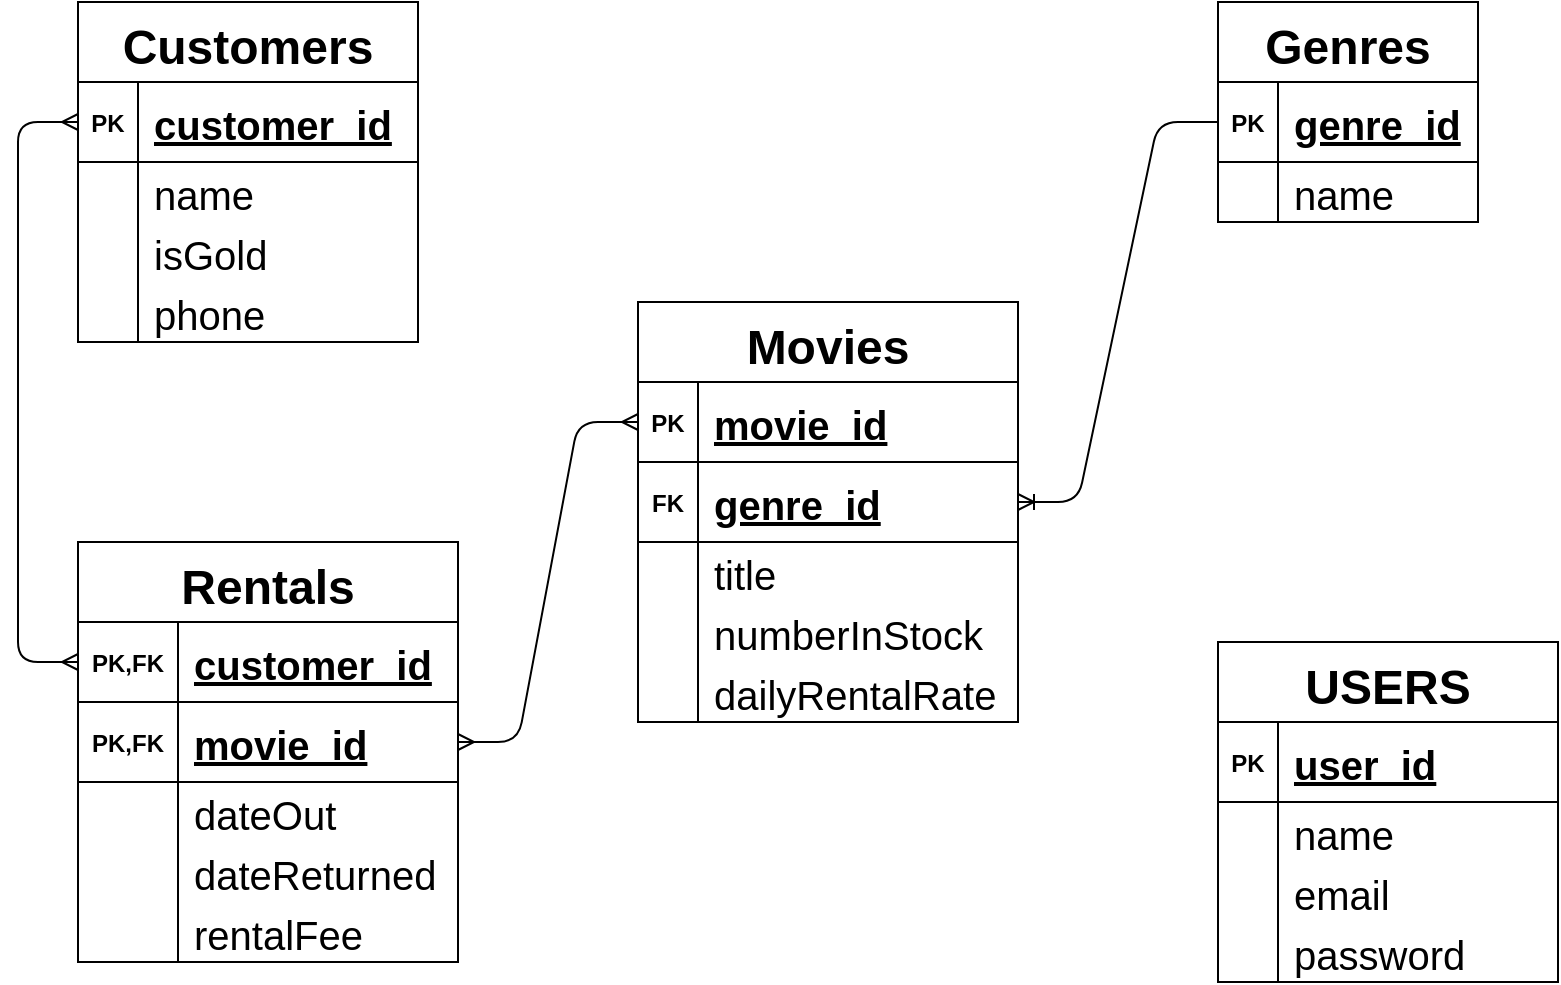 <mxfile version="14.1.8" type="device"><diagram id="Cwodlg-fzYu_WnfN8G-N" name="Page-1"><mxGraphModel dx="1038" dy="607" grid="1" gridSize="10" guides="1" tooltips="1" connect="1" arrows="1" fold="1" page="1" pageScale="1" pageWidth="4100" pageHeight="4000" math="0" shadow="0"><root><mxCell id="0"/><mxCell id="1" parent="0"/><mxCell id="F9v-5V7H20oWoXqDfp78-1" value="Customers" style="shape=table;startSize=40;container=1;collapsible=1;childLayout=tableLayout;fixedRows=1;rowLines=0;fontStyle=1;align=center;resizeLast=1;fontSize=24;" vertex="1" parent="1"><mxGeometry x="280" y="210" width="170" height="170" as="geometry"/></mxCell><mxCell id="F9v-5V7H20oWoXqDfp78-2" value="" style="shape=partialRectangle;collapsible=0;dropTarget=0;pointerEvents=0;fillColor=none;top=0;left=0;bottom=1;right=0;points=[[0,0.5],[1,0.5]];portConstraint=eastwest;" vertex="1" parent="F9v-5V7H20oWoXqDfp78-1"><mxGeometry y="40" width="170" height="40" as="geometry"/></mxCell><mxCell id="F9v-5V7H20oWoXqDfp78-3" value="PK" style="shape=partialRectangle;connectable=0;fillColor=none;top=0;left=0;bottom=0;right=0;fontStyle=1;overflow=hidden;" vertex="1" parent="F9v-5V7H20oWoXqDfp78-2"><mxGeometry width="30" height="40" as="geometry"/></mxCell><mxCell id="F9v-5V7H20oWoXqDfp78-4" value="customer_id" style="shape=partialRectangle;connectable=0;fillColor=none;top=0;left=0;bottom=0;right=0;align=left;spacingLeft=6;fontStyle=5;overflow=hidden;fontSize=20;" vertex="1" parent="F9v-5V7H20oWoXqDfp78-2"><mxGeometry x="30" width="140" height="40" as="geometry"/></mxCell><mxCell id="F9v-5V7H20oWoXqDfp78-5" value="" style="shape=partialRectangle;collapsible=0;dropTarget=0;pointerEvents=0;fillColor=none;top=0;left=0;bottom=0;right=0;points=[[0,0.5],[1,0.5]];portConstraint=eastwest;" vertex="1" parent="F9v-5V7H20oWoXqDfp78-1"><mxGeometry y="80" width="170" height="30" as="geometry"/></mxCell><mxCell id="F9v-5V7H20oWoXqDfp78-6" value="" style="shape=partialRectangle;connectable=0;fillColor=none;top=0;left=0;bottom=0;right=0;editable=1;overflow=hidden;" vertex="1" parent="F9v-5V7H20oWoXqDfp78-5"><mxGeometry width="30" height="30" as="geometry"/></mxCell><mxCell id="F9v-5V7H20oWoXqDfp78-7" value="name" style="shape=partialRectangle;connectable=0;fillColor=none;top=0;left=0;bottom=0;right=0;align=left;spacingLeft=6;overflow=hidden;fontSize=20;" vertex="1" parent="F9v-5V7H20oWoXqDfp78-5"><mxGeometry x="30" width="140" height="30" as="geometry"/></mxCell><mxCell id="F9v-5V7H20oWoXqDfp78-8" value="" style="shape=partialRectangle;collapsible=0;dropTarget=0;pointerEvents=0;fillColor=none;top=0;left=0;bottom=0;right=0;points=[[0,0.5],[1,0.5]];portConstraint=eastwest;" vertex="1" parent="F9v-5V7H20oWoXqDfp78-1"><mxGeometry y="110" width="170" height="30" as="geometry"/></mxCell><mxCell id="F9v-5V7H20oWoXqDfp78-9" value="" style="shape=partialRectangle;connectable=0;fillColor=none;top=0;left=0;bottom=0;right=0;editable=1;overflow=hidden;" vertex="1" parent="F9v-5V7H20oWoXqDfp78-8"><mxGeometry width="30" height="30" as="geometry"/></mxCell><mxCell id="F9v-5V7H20oWoXqDfp78-10" value="isGold" style="shape=partialRectangle;connectable=0;fillColor=none;top=0;left=0;bottom=0;right=0;align=left;spacingLeft=6;overflow=hidden;fontSize=20;" vertex="1" parent="F9v-5V7H20oWoXqDfp78-8"><mxGeometry x="30" width="140" height="30" as="geometry"/></mxCell><mxCell id="F9v-5V7H20oWoXqDfp78-11" value="" style="shape=partialRectangle;collapsible=0;dropTarget=0;pointerEvents=0;fillColor=none;top=0;left=0;bottom=0;right=0;points=[[0,0.5],[1,0.5]];portConstraint=eastwest;" vertex="1" parent="F9v-5V7H20oWoXqDfp78-1"><mxGeometry y="140" width="170" height="30" as="geometry"/></mxCell><mxCell id="F9v-5V7H20oWoXqDfp78-12" value="" style="shape=partialRectangle;connectable=0;fillColor=none;top=0;left=0;bottom=0;right=0;editable=1;overflow=hidden;" vertex="1" parent="F9v-5V7H20oWoXqDfp78-11"><mxGeometry width="30" height="30" as="geometry"/></mxCell><mxCell id="F9v-5V7H20oWoXqDfp78-13" value="phone" style="shape=partialRectangle;connectable=0;fillColor=none;top=0;left=0;bottom=0;right=0;align=left;spacingLeft=6;overflow=hidden;fontSize=20;" vertex="1" parent="F9v-5V7H20oWoXqDfp78-11"><mxGeometry x="30" width="140" height="30" as="geometry"/></mxCell><mxCell id="F9v-5V7H20oWoXqDfp78-17" value="Movies" style="shape=table;startSize=40;container=1;collapsible=1;childLayout=tableLayout;fixedRows=1;rowLines=0;fontStyle=1;align=center;resizeLast=1;fontSize=24;" vertex="1" parent="1"><mxGeometry x="560" y="360" width="190" height="210" as="geometry"/></mxCell><mxCell id="F9v-5V7H20oWoXqDfp78-18" value="" style="shape=partialRectangle;collapsible=0;dropTarget=0;pointerEvents=0;fillColor=none;top=0;left=0;bottom=1;right=0;points=[[0,0.5],[1,0.5]];portConstraint=eastwest;" vertex="1" parent="F9v-5V7H20oWoXqDfp78-17"><mxGeometry y="40" width="190" height="40" as="geometry"/></mxCell><mxCell id="F9v-5V7H20oWoXqDfp78-19" value="PK" style="shape=partialRectangle;connectable=0;fillColor=none;top=0;left=0;bottom=0;right=0;fontStyle=1;overflow=hidden;" vertex="1" parent="F9v-5V7H20oWoXqDfp78-18"><mxGeometry width="30" height="40" as="geometry"/></mxCell><mxCell id="F9v-5V7H20oWoXqDfp78-20" value="movie_id" style="shape=partialRectangle;connectable=0;fillColor=none;top=0;left=0;bottom=0;right=0;align=left;spacingLeft=6;fontStyle=5;overflow=hidden;fontSize=20;" vertex="1" parent="F9v-5V7H20oWoXqDfp78-18"><mxGeometry x="30" width="160" height="40" as="geometry"/></mxCell><mxCell id="F9v-5V7H20oWoXqDfp78-30" style="shape=partialRectangle;collapsible=0;dropTarget=0;pointerEvents=0;fillColor=none;top=0;left=0;bottom=1;right=0;points=[[0,0.5],[1,0.5]];portConstraint=eastwest;" vertex="1" parent="F9v-5V7H20oWoXqDfp78-17"><mxGeometry y="80" width="190" height="40" as="geometry"/></mxCell><mxCell id="F9v-5V7H20oWoXqDfp78-31" value="FK" style="shape=partialRectangle;connectable=0;fillColor=none;top=0;left=0;bottom=0;right=0;fontStyle=1;overflow=hidden;" vertex="1" parent="F9v-5V7H20oWoXqDfp78-30"><mxGeometry width="30" height="40" as="geometry"/></mxCell><mxCell id="F9v-5V7H20oWoXqDfp78-32" value="genre_id" style="shape=partialRectangle;connectable=0;fillColor=none;top=0;left=0;bottom=0;right=0;align=left;spacingLeft=6;fontStyle=5;overflow=hidden;fontSize=20;" vertex="1" parent="F9v-5V7H20oWoXqDfp78-30"><mxGeometry x="30" width="160" height="40" as="geometry"/></mxCell><mxCell id="F9v-5V7H20oWoXqDfp78-21" value="" style="shape=partialRectangle;collapsible=0;dropTarget=0;pointerEvents=0;fillColor=none;top=0;left=0;bottom=0;right=0;points=[[0,0.5],[1,0.5]];portConstraint=eastwest;" vertex="1" parent="F9v-5V7H20oWoXqDfp78-17"><mxGeometry y="120" width="190" height="30" as="geometry"/></mxCell><mxCell id="F9v-5V7H20oWoXqDfp78-22" value="" style="shape=partialRectangle;connectable=0;fillColor=none;top=0;left=0;bottom=0;right=0;editable=1;overflow=hidden;" vertex="1" parent="F9v-5V7H20oWoXqDfp78-21"><mxGeometry width="30" height="30" as="geometry"/></mxCell><mxCell id="F9v-5V7H20oWoXqDfp78-23" value="title" style="shape=partialRectangle;connectable=0;fillColor=none;top=0;left=0;bottom=0;right=0;align=left;spacingLeft=6;overflow=hidden;fontSize=20;" vertex="1" parent="F9v-5V7H20oWoXqDfp78-21"><mxGeometry x="30" width="160" height="30" as="geometry"/></mxCell><mxCell id="F9v-5V7H20oWoXqDfp78-27" value="" style="shape=partialRectangle;collapsible=0;dropTarget=0;pointerEvents=0;fillColor=none;top=0;left=0;bottom=0;right=0;points=[[0,0.5],[1,0.5]];portConstraint=eastwest;" vertex="1" parent="F9v-5V7H20oWoXqDfp78-17"><mxGeometry y="150" width="190" height="30" as="geometry"/></mxCell><mxCell id="F9v-5V7H20oWoXqDfp78-28" value="" style="shape=partialRectangle;connectable=0;fillColor=none;top=0;left=0;bottom=0;right=0;editable=1;overflow=hidden;" vertex="1" parent="F9v-5V7H20oWoXqDfp78-27"><mxGeometry width="30" height="30" as="geometry"/></mxCell><mxCell id="F9v-5V7H20oWoXqDfp78-29" value="numberInStock" style="shape=partialRectangle;connectable=0;fillColor=none;top=0;left=0;bottom=0;right=0;align=left;spacingLeft=6;overflow=hidden;fontSize=20;" vertex="1" parent="F9v-5V7H20oWoXqDfp78-27"><mxGeometry x="30" width="160" height="30" as="geometry"/></mxCell><mxCell id="F9v-5V7H20oWoXqDfp78-24" value="" style="shape=partialRectangle;collapsible=0;dropTarget=0;pointerEvents=0;fillColor=none;top=0;left=0;bottom=0;right=0;points=[[0,0.5],[1,0.5]];portConstraint=eastwest;" vertex="1" parent="F9v-5V7H20oWoXqDfp78-17"><mxGeometry y="180" width="190" height="30" as="geometry"/></mxCell><mxCell id="F9v-5V7H20oWoXqDfp78-25" value="" style="shape=partialRectangle;connectable=0;fillColor=none;top=0;left=0;bottom=0;right=0;editable=1;overflow=hidden;" vertex="1" parent="F9v-5V7H20oWoXqDfp78-24"><mxGeometry width="30" height="30" as="geometry"/></mxCell><mxCell id="F9v-5V7H20oWoXqDfp78-26" value="dailyRentalRate" style="shape=partialRectangle;connectable=0;fillColor=none;top=0;left=0;bottom=0;right=0;align=left;spacingLeft=6;overflow=hidden;fontSize=20;" vertex="1" parent="F9v-5V7H20oWoXqDfp78-24"><mxGeometry x="30" width="160" height="30" as="geometry"/></mxCell><mxCell id="F9v-5V7H20oWoXqDfp78-33" value="" style="shape=partialRectangle;collapsible=0;dropTarget=0;pointerEvents=0;fillColor=none;top=0;left=0;bottom=0;right=0;points=[[0,0.5],[1,0.5]];portConstraint=eastwest;" vertex="1" parent="1"><mxGeometry x="580" y="460" width="190" height="30" as="geometry"/></mxCell><mxCell id="F9v-5V7H20oWoXqDfp78-34" value="" style="shape=partialRectangle;connectable=0;fillColor=none;top=0;left=0;bottom=0;right=0;editable=1;overflow=hidden;" vertex="1" parent="F9v-5V7H20oWoXqDfp78-33"><mxGeometry width="33.529" height="30" as="geometry"/></mxCell><mxCell id="F9v-5V7H20oWoXqDfp78-36" value="Genres" style="shape=table;startSize=40;container=1;collapsible=1;childLayout=tableLayout;fixedRows=1;rowLines=0;fontStyle=1;align=center;resizeLast=1;fontSize=24;" vertex="1" parent="1"><mxGeometry x="850" y="210" width="130" height="110" as="geometry"/></mxCell><mxCell id="F9v-5V7H20oWoXqDfp78-37" value="" style="shape=partialRectangle;collapsible=0;dropTarget=0;pointerEvents=0;fillColor=none;top=0;left=0;bottom=1;right=0;points=[[0,0.5],[1,0.5]];portConstraint=eastwest;" vertex="1" parent="F9v-5V7H20oWoXqDfp78-36"><mxGeometry y="40" width="130" height="40" as="geometry"/></mxCell><mxCell id="F9v-5V7H20oWoXqDfp78-38" value="PK" style="shape=partialRectangle;connectable=0;fillColor=none;top=0;left=0;bottom=0;right=0;fontStyle=1;overflow=hidden;" vertex="1" parent="F9v-5V7H20oWoXqDfp78-37"><mxGeometry width="30" height="40" as="geometry"/></mxCell><mxCell id="F9v-5V7H20oWoXqDfp78-39" value="genre_id" style="shape=partialRectangle;connectable=0;fillColor=none;top=0;left=0;bottom=0;right=0;align=left;spacingLeft=6;fontStyle=5;overflow=hidden;fontSize=20;" vertex="1" parent="F9v-5V7H20oWoXqDfp78-37"><mxGeometry x="30" width="100" height="40" as="geometry"/></mxCell><mxCell id="F9v-5V7H20oWoXqDfp78-40" value="" style="shape=partialRectangle;collapsible=0;dropTarget=0;pointerEvents=0;fillColor=none;top=0;left=0;bottom=0;right=0;points=[[0,0.5],[1,0.5]];portConstraint=eastwest;" vertex="1" parent="F9v-5V7H20oWoXqDfp78-36"><mxGeometry y="80" width="130" height="30" as="geometry"/></mxCell><mxCell id="F9v-5V7H20oWoXqDfp78-41" value="" style="shape=partialRectangle;connectable=0;fillColor=none;top=0;left=0;bottom=0;right=0;editable=1;overflow=hidden;" vertex="1" parent="F9v-5V7H20oWoXqDfp78-40"><mxGeometry width="30" height="30" as="geometry"/></mxCell><mxCell id="F9v-5V7H20oWoXqDfp78-42" value="name" style="shape=partialRectangle;connectable=0;fillColor=none;top=0;left=0;bottom=0;right=0;align=left;spacingLeft=6;overflow=hidden;fontSize=20;" vertex="1" parent="F9v-5V7H20oWoXqDfp78-40"><mxGeometry x="30" width="100" height="30" as="geometry"/></mxCell><mxCell id="F9v-5V7H20oWoXqDfp78-50" value="" style="edgeStyle=entityRelationEdgeStyle;fontSize=12;html=1;endArrow=ERoneToMany;exitX=0;exitY=0.5;exitDx=0;exitDy=0;entryX=1;entryY=0.5;entryDx=0;entryDy=0;" edge="1" parent="1" source="F9v-5V7H20oWoXqDfp78-37" target="F9v-5V7H20oWoXqDfp78-30"><mxGeometry width="100" height="100" relative="1" as="geometry"><mxPoint x="810" y="510" as="sourcePoint"/><mxPoint x="910" y="410" as="targetPoint"/></mxGeometry></mxCell><mxCell id="F9v-5V7H20oWoXqDfp78-51" value="Rentals" style="shape=table;startSize=40;container=1;collapsible=1;childLayout=tableLayout;fixedRows=1;rowLines=0;fontStyle=1;align=center;resizeLast=1;fontSize=24;" vertex="1" parent="1"><mxGeometry x="280" y="480" width="190" height="210" as="geometry"/></mxCell><mxCell id="F9v-5V7H20oWoXqDfp78-52" value="" style="shape=partialRectangle;collapsible=0;dropTarget=0;pointerEvents=0;fillColor=none;top=0;left=0;bottom=1;right=0;points=[[0,0.5],[1,0.5]];portConstraint=eastwest;" vertex="1" parent="F9v-5V7H20oWoXqDfp78-51"><mxGeometry y="40" width="190" height="40" as="geometry"/></mxCell><mxCell id="F9v-5V7H20oWoXqDfp78-53" value="PK,FK" style="shape=partialRectangle;connectable=0;fillColor=none;top=0;left=0;bottom=0;right=0;fontStyle=1;overflow=hidden;" vertex="1" parent="F9v-5V7H20oWoXqDfp78-52"><mxGeometry width="50" height="40" as="geometry"/></mxCell><mxCell id="F9v-5V7H20oWoXqDfp78-54" value="customer_id" style="shape=partialRectangle;connectable=0;fillColor=none;top=0;left=0;bottom=0;right=0;align=left;spacingLeft=6;fontStyle=5;overflow=hidden;fontSize=20;" vertex="1" parent="F9v-5V7H20oWoXqDfp78-52"><mxGeometry x="50" width="140" height="40" as="geometry"/></mxCell><mxCell id="F9v-5V7H20oWoXqDfp78-64" style="shape=partialRectangle;collapsible=0;dropTarget=0;pointerEvents=0;fillColor=none;top=0;left=0;bottom=1;right=0;points=[[0,0.5],[1,0.5]];portConstraint=eastwest;" vertex="1" parent="F9v-5V7H20oWoXqDfp78-51"><mxGeometry y="80" width="190" height="40" as="geometry"/></mxCell><mxCell id="F9v-5V7H20oWoXqDfp78-65" value="PK,FK" style="shape=partialRectangle;connectable=0;fillColor=none;top=0;left=0;bottom=0;right=0;fontStyle=1;overflow=hidden;" vertex="1" parent="F9v-5V7H20oWoXqDfp78-64"><mxGeometry width="50" height="40" as="geometry"/></mxCell><mxCell id="F9v-5V7H20oWoXqDfp78-66" value="movie_id" style="shape=partialRectangle;connectable=0;fillColor=none;top=0;left=0;bottom=0;right=0;align=left;spacingLeft=6;fontStyle=5;overflow=hidden;fontSize=20;" vertex="1" parent="F9v-5V7H20oWoXqDfp78-64"><mxGeometry x="50" width="140" height="40" as="geometry"/></mxCell><mxCell id="F9v-5V7H20oWoXqDfp78-55" value="" style="shape=partialRectangle;collapsible=0;dropTarget=0;pointerEvents=0;fillColor=none;top=0;left=0;bottom=0;right=0;points=[[0,0.5],[1,0.5]];portConstraint=eastwest;" vertex="1" parent="F9v-5V7H20oWoXqDfp78-51"><mxGeometry y="120" width="190" height="30" as="geometry"/></mxCell><mxCell id="F9v-5V7H20oWoXqDfp78-56" value="" style="shape=partialRectangle;connectable=0;fillColor=none;top=0;left=0;bottom=0;right=0;editable=1;overflow=hidden;" vertex="1" parent="F9v-5V7H20oWoXqDfp78-55"><mxGeometry width="50" height="30" as="geometry"/></mxCell><mxCell id="F9v-5V7H20oWoXqDfp78-57" value="dateOut" style="shape=partialRectangle;connectable=0;fillColor=none;top=0;left=0;bottom=0;right=0;align=left;spacingLeft=6;overflow=hidden;fontSize=20;" vertex="1" parent="F9v-5V7H20oWoXqDfp78-55"><mxGeometry x="50" width="140" height="30" as="geometry"/></mxCell><mxCell id="F9v-5V7H20oWoXqDfp78-58" value="" style="shape=partialRectangle;collapsible=0;dropTarget=0;pointerEvents=0;fillColor=none;top=0;left=0;bottom=0;right=0;points=[[0,0.5],[1,0.5]];portConstraint=eastwest;" vertex="1" parent="F9v-5V7H20oWoXqDfp78-51"><mxGeometry y="150" width="190" height="30" as="geometry"/></mxCell><mxCell id="F9v-5V7H20oWoXqDfp78-59" value="" style="shape=partialRectangle;connectable=0;fillColor=none;top=0;left=0;bottom=0;right=0;editable=1;overflow=hidden;" vertex="1" parent="F9v-5V7H20oWoXqDfp78-58"><mxGeometry width="50" height="30" as="geometry"/></mxCell><mxCell id="F9v-5V7H20oWoXqDfp78-60" value="dateReturned" style="shape=partialRectangle;connectable=0;fillColor=none;top=0;left=0;bottom=0;right=0;align=left;spacingLeft=6;overflow=hidden;fontSize=20;" vertex="1" parent="F9v-5V7H20oWoXqDfp78-58"><mxGeometry x="50" width="140" height="30" as="geometry"/></mxCell><mxCell id="F9v-5V7H20oWoXqDfp78-61" value="" style="shape=partialRectangle;collapsible=0;dropTarget=0;pointerEvents=0;fillColor=none;top=0;left=0;bottom=0;right=0;points=[[0,0.5],[1,0.5]];portConstraint=eastwest;" vertex="1" parent="F9v-5V7H20oWoXqDfp78-51"><mxGeometry y="180" width="190" height="30" as="geometry"/></mxCell><mxCell id="F9v-5V7H20oWoXqDfp78-62" value="" style="shape=partialRectangle;connectable=0;fillColor=none;top=0;left=0;bottom=0;right=0;editable=1;overflow=hidden;" vertex="1" parent="F9v-5V7H20oWoXqDfp78-61"><mxGeometry width="50" height="30" as="geometry"/></mxCell><mxCell id="F9v-5V7H20oWoXqDfp78-63" value="rentalFee" style="shape=partialRectangle;connectable=0;fillColor=none;top=0;left=0;bottom=0;right=0;align=left;spacingLeft=6;overflow=hidden;fontSize=20;" vertex="1" parent="F9v-5V7H20oWoXqDfp78-61"><mxGeometry x="50" width="140" height="30" as="geometry"/></mxCell><mxCell id="F9v-5V7H20oWoXqDfp78-71" value="USERS" style="shape=table;startSize=40;container=1;collapsible=1;childLayout=tableLayout;fixedRows=1;rowLines=0;fontStyle=1;align=center;resizeLast=1;fontSize=24;" vertex="1" parent="1"><mxGeometry x="850" y="530" width="170" height="170" as="geometry"/></mxCell><mxCell id="F9v-5V7H20oWoXqDfp78-72" value="" style="shape=partialRectangle;collapsible=0;dropTarget=0;pointerEvents=0;fillColor=none;top=0;left=0;bottom=1;right=0;points=[[0,0.5],[1,0.5]];portConstraint=eastwest;" vertex="1" parent="F9v-5V7H20oWoXqDfp78-71"><mxGeometry y="40" width="170" height="40" as="geometry"/></mxCell><mxCell id="F9v-5V7H20oWoXqDfp78-73" value="PK" style="shape=partialRectangle;connectable=0;fillColor=none;top=0;left=0;bottom=0;right=0;fontStyle=1;overflow=hidden;" vertex="1" parent="F9v-5V7H20oWoXqDfp78-72"><mxGeometry width="30" height="40" as="geometry"/></mxCell><mxCell id="F9v-5V7H20oWoXqDfp78-74" value="user_id" style="shape=partialRectangle;connectable=0;fillColor=none;top=0;left=0;bottom=0;right=0;align=left;spacingLeft=6;fontStyle=5;overflow=hidden;fontSize=20;" vertex="1" parent="F9v-5V7H20oWoXqDfp78-72"><mxGeometry x="30" width="140" height="40" as="geometry"/></mxCell><mxCell id="F9v-5V7H20oWoXqDfp78-75" value="" style="shape=partialRectangle;collapsible=0;dropTarget=0;pointerEvents=0;fillColor=none;top=0;left=0;bottom=0;right=0;points=[[0,0.5],[1,0.5]];portConstraint=eastwest;" vertex="1" parent="F9v-5V7H20oWoXqDfp78-71"><mxGeometry y="80" width="170" height="30" as="geometry"/></mxCell><mxCell id="F9v-5V7H20oWoXqDfp78-76" value="" style="shape=partialRectangle;connectable=0;fillColor=none;top=0;left=0;bottom=0;right=0;editable=1;overflow=hidden;" vertex="1" parent="F9v-5V7H20oWoXqDfp78-75"><mxGeometry width="30" height="30" as="geometry"/></mxCell><mxCell id="F9v-5V7H20oWoXqDfp78-77" value="name" style="shape=partialRectangle;connectable=0;fillColor=none;top=0;left=0;bottom=0;right=0;align=left;spacingLeft=6;overflow=hidden;fontSize=20;" vertex="1" parent="F9v-5V7H20oWoXqDfp78-75"><mxGeometry x="30" width="140" height="30" as="geometry"/></mxCell><mxCell id="F9v-5V7H20oWoXqDfp78-78" value="" style="shape=partialRectangle;collapsible=0;dropTarget=0;pointerEvents=0;fillColor=none;top=0;left=0;bottom=0;right=0;points=[[0,0.5],[1,0.5]];portConstraint=eastwest;" vertex="1" parent="F9v-5V7H20oWoXqDfp78-71"><mxGeometry y="110" width="170" height="30" as="geometry"/></mxCell><mxCell id="F9v-5V7H20oWoXqDfp78-79" value="" style="shape=partialRectangle;connectable=0;fillColor=none;top=0;left=0;bottom=0;right=0;editable=1;overflow=hidden;" vertex="1" parent="F9v-5V7H20oWoXqDfp78-78"><mxGeometry width="30" height="30" as="geometry"/></mxCell><mxCell id="F9v-5V7H20oWoXqDfp78-80" value="email" style="shape=partialRectangle;connectable=0;fillColor=none;top=0;left=0;bottom=0;right=0;align=left;spacingLeft=6;overflow=hidden;fontSize=20;" vertex="1" parent="F9v-5V7H20oWoXqDfp78-78"><mxGeometry x="30" width="140" height="30" as="geometry"/></mxCell><mxCell id="F9v-5V7H20oWoXqDfp78-81" value="" style="shape=partialRectangle;collapsible=0;dropTarget=0;pointerEvents=0;fillColor=none;top=0;left=0;bottom=0;right=0;points=[[0,0.5],[1,0.5]];portConstraint=eastwest;" vertex="1" parent="F9v-5V7H20oWoXqDfp78-71"><mxGeometry y="140" width="170" height="30" as="geometry"/></mxCell><mxCell id="F9v-5V7H20oWoXqDfp78-82" value="" style="shape=partialRectangle;connectable=0;fillColor=none;top=0;left=0;bottom=0;right=0;editable=1;overflow=hidden;" vertex="1" parent="F9v-5V7H20oWoXqDfp78-81"><mxGeometry width="30" height="30" as="geometry"/></mxCell><mxCell id="F9v-5V7H20oWoXqDfp78-83" value="password" style="shape=partialRectangle;connectable=0;fillColor=none;top=0;left=0;bottom=0;right=0;align=left;spacingLeft=6;overflow=hidden;fontSize=20;" vertex="1" parent="F9v-5V7H20oWoXqDfp78-81"><mxGeometry x="30" width="140" height="30" as="geometry"/></mxCell><mxCell id="F9v-5V7H20oWoXqDfp78-84" value="" style="edgeStyle=entityRelationEdgeStyle;fontSize=12;html=1;endArrow=ERmany;startArrow=ERmany;exitX=1;exitY=0.5;exitDx=0;exitDy=0;entryX=0;entryY=0.5;entryDx=0;entryDy=0;" edge="1" parent="1" source="F9v-5V7H20oWoXqDfp78-64" target="F9v-5V7H20oWoXqDfp78-18"><mxGeometry width="100" height="100" relative="1" as="geometry"><mxPoint x="470" y="610" as="sourcePoint"/><mxPoint x="570" y="510" as="targetPoint"/></mxGeometry></mxCell><mxCell id="F9v-5V7H20oWoXqDfp78-85" value="" style="edgeStyle=orthogonalEdgeStyle;fontSize=12;html=1;endArrow=ERmany;startArrow=ERmany;exitX=0;exitY=0.5;exitDx=0;exitDy=0;entryX=0;entryY=0.5;entryDx=0;entryDy=0;" edge="1" parent="1" source="F9v-5V7H20oWoXqDfp78-52" target="F9v-5V7H20oWoXqDfp78-2"><mxGeometry width="100" height="100" relative="1" as="geometry"><mxPoint x="140" y="530" as="sourcePoint"/><mxPoint x="230" y="370" as="targetPoint"/><Array as="points"><mxPoint x="250" y="540"/><mxPoint x="250" y="270"/></Array></mxGeometry></mxCell></root></mxGraphModel></diagram></mxfile>
